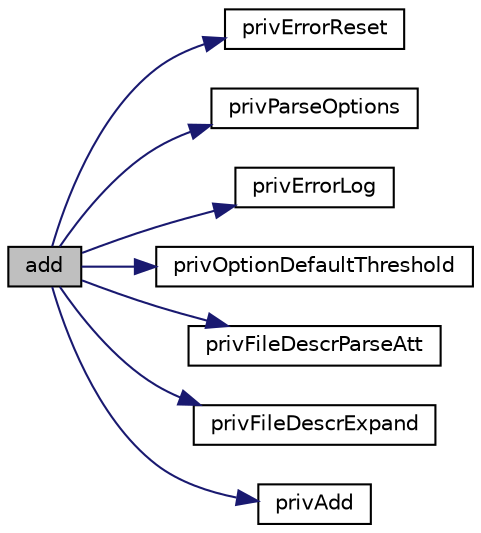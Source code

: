 digraph "add"
{
  edge [fontname="Helvetica",fontsize="10",labelfontname="Helvetica",labelfontsize="10"];
  node [fontname="Helvetica",fontsize="10",shape=record];
  rankdir="LR";
  Node2 [label="add",height=0.2,width=0.4,color="black", fillcolor="grey75", style="filled", fontcolor="black"];
  Node2 -> Node3 [color="midnightblue",fontsize="10",style="solid",fontname="Helvetica"];
  Node3 [label="privErrorReset",height=0.2,width=0.4,color="black", fillcolor="white", style="filled",URL="$class_pcl_zip.html#ac5af7b6471e22f647ccbdb69e9ebbcf6"];
  Node2 -> Node4 [color="midnightblue",fontsize="10",style="solid",fontname="Helvetica"];
  Node4 [label="privParseOptions",height=0.2,width=0.4,color="black", fillcolor="white", style="filled",URL="$class_pcl_zip.html#a6ea996087e129fd4556bf8edb5c96ea6"];
  Node2 -> Node5 [color="midnightblue",fontsize="10",style="solid",fontname="Helvetica"];
  Node5 [label="privErrorLog",height=0.2,width=0.4,color="black", fillcolor="white", style="filled",URL="$class_pcl_zip.html#ae93909de718392884b09bd46fb8f7249"];
  Node2 -> Node6 [color="midnightblue",fontsize="10",style="solid",fontname="Helvetica"];
  Node6 [label="privOptionDefaultThreshold",height=0.2,width=0.4,color="black", fillcolor="white", style="filled",URL="$class_pcl_zip.html#a1ae8242d93e35959dd5fd586df493865"];
  Node2 -> Node7 [color="midnightblue",fontsize="10",style="solid",fontname="Helvetica"];
  Node7 [label="privFileDescrParseAtt",height=0.2,width=0.4,color="black", fillcolor="white", style="filled",URL="$class_pcl_zip.html#a0d421a58c84f0e40c9b93fec0e143903"];
  Node2 -> Node8 [color="midnightblue",fontsize="10",style="solid",fontname="Helvetica"];
  Node8 [label="privFileDescrExpand",height=0.2,width=0.4,color="black", fillcolor="white", style="filled",URL="$class_pcl_zip.html#a6c21aa203c0af43b20e0619e440e3042"];
  Node2 -> Node9 [color="midnightblue",fontsize="10",style="solid",fontname="Helvetica"];
  Node9 [label="privAdd",height=0.2,width=0.4,color="black", fillcolor="white", style="filled",URL="$class_pcl_zip.html#a782fc64a3275fb4a840fbcb7bc3993c4"];
}
